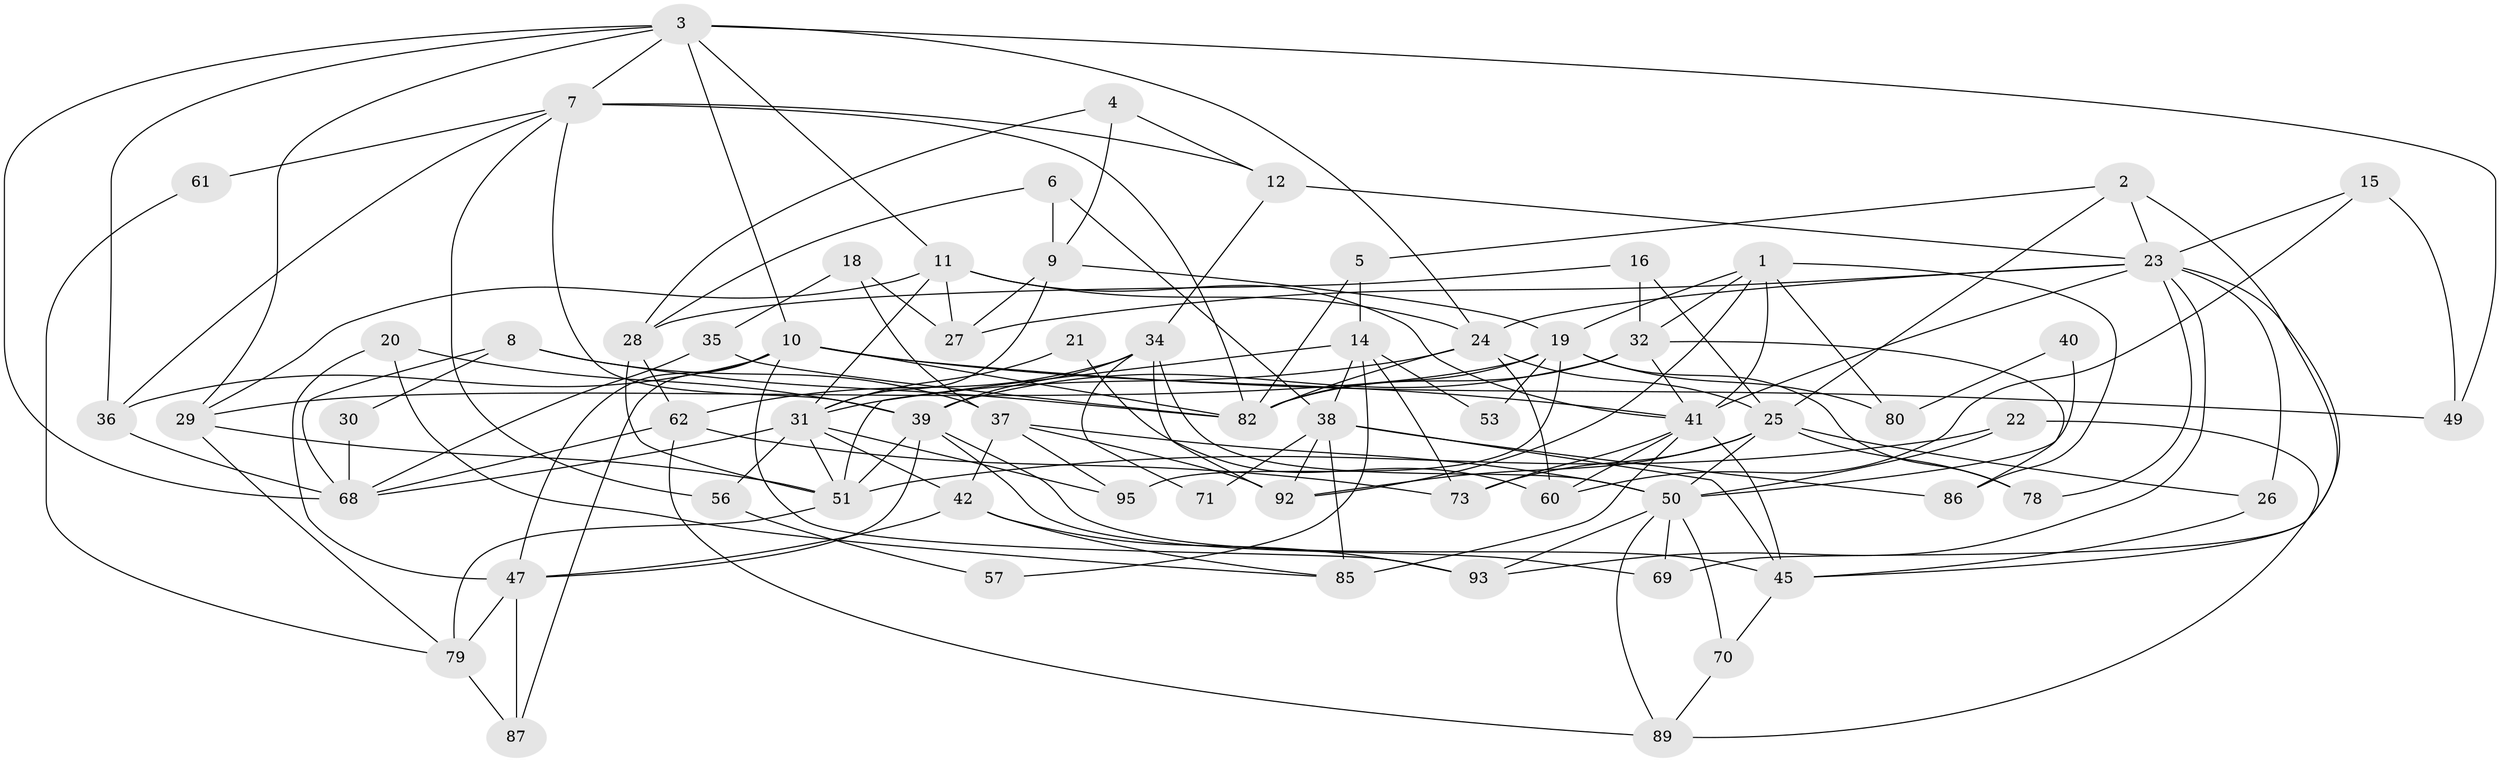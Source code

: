 // Generated by graph-tools (version 1.1) at 2025/52/02/27/25 19:52:03]
// undirected, 66 vertices, 157 edges
graph export_dot {
graph [start="1"]
  node [color=gray90,style=filled];
  1 [super="+13"];
  2;
  3 [super="+72"];
  4;
  5;
  6;
  7 [super="+33"];
  8;
  9 [super="+91"];
  10 [super="+17"];
  11 [super="+44"];
  12 [super="+66"];
  14 [super="+54"];
  15;
  16;
  18 [super="+58"];
  19 [super="+65"];
  20;
  21;
  22;
  23 [super="+64"];
  24 [super="+63"];
  25 [super="+74"];
  26;
  27;
  28 [super="+43"];
  29 [super="+75"];
  30;
  31 [super="+59"];
  32 [super="+55"];
  34 [super="+52"];
  35;
  36 [super="+94"];
  37;
  38 [super="+88"];
  39 [super="+46"];
  40;
  41 [super="+83"];
  42 [super="+81"];
  45 [super="+84"];
  47 [super="+48"];
  49;
  50 [super="+67"];
  51 [super="+77"];
  53;
  56;
  57;
  60;
  61;
  62;
  68 [super="+76"];
  69;
  70;
  71;
  73;
  78;
  79;
  80;
  82 [super="+90"];
  85;
  86;
  87;
  89;
  92;
  93;
  95;
  1 -- 92;
  1 -- 19;
  1 -- 41;
  1 -- 32;
  1 -- 80;
  1 -- 86;
  2 -- 23;
  2 -- 25;
  2 -- 5;
  2 -- 69;
  3 -- 7;
  3 -- 11;
  3 -- 36;
  3 -- 49;
  3 -- 68;
  3 -- 24;
  3 -- 10;
  3 -- 29;
  4 -- 12;
  4 -- 28;
  4 -- 9;
  5 -- 82;
  5 -- 14;
  6 -- 28;
  6 -- 38 [weight=2];
  6 -- 9;
  7 -- 82;
  7 -- 36;
  7 -- 39;
  7 -- 56;
  7 -- 12;
  7 -- 61;
  8 -- 37;
  8 -- 68;
  8 -- 30;
  8 -- 82;
  9 -- 19;
  9 -- 27;
  9 -- 31;
  10 -- 93;
  10 -- 36;
  10 -- 49;
  10 -- 82;
  10 -- 87;
  10 -- 47;
  10 -- 41;
  11 -- 24;
  11 -- 29;
  11 -- 27;
  11 -- 41;
  11 -- 31;
  12 -- 23;
  12 -- 34;
  14 -- 38;
  14 -- 53;
  14 -- 51;
  14 -- 73;
  14 -- 57;
  15 -- 49;
  15 -- 60;
  15 -- 23;
  16 -- 25;
  16 -- 28;
  16 -- 32;
  18 -- 35;
  18 -- 27;
  18 -- 37;
  19 -- 95;
  19 -- 78;
  19 -- 53;
  19 -- 80;
  19 -- 29;
  19 -- 82;
  20 -- 85;
  20 -- 39;
  20 -- 47;
  21 -- 31;
  21 -- 60;
  22 -- 50;
  22 -- 89;
  22 -- 51;
  23 -- 24;
  23 -- 93;
  23 -- 41;
  23 -- 26;
  23 -- 27;
  23 -- 45;
  23 -- 78;
  24 -- 31;
  24 -- 25;
  24 -- 60;
  24 -- 82;
  25 -- 26;
  25 -- 50;
  25 -- 73;
  25 -- 92;
  25 -- 78;
  26 -- 45;
  28 -- 51;
  28 -- 62;
  29 -- 79;
  29 -- 51;
  30 -- 68;
  31 -- 42;
  31 -- 95;
  31 -- 68;
  31 -- 56;
  31 -- 51;
  32 -- 39 [weight=2];
  32 -- 41;
  32 -- 82;
  32 -- 86;
  34 -- 92;
  34 -- 50;
  34 -- 71;
  34 -- 39;
  34 -- 62;
  35 -- 82;
  35 -- 68;
  36 -- 68;
  37 -- 92;
  37 -- 95;
  37 -- 50;
  37 -- 42;
  38 -- 86;
  38 -- 92;
  38 -- 85;
  38 -- 71;
  38 -- 45;
  39 -- 45;
  39 -- 69;
  39 -- 47;
  39 -- 51;
  40 -- 80;
  40 -- 50;
  41 -- 85 [weight=2];
  41 -- 73;
  41 -- 45;
  41 -- 60;
  42 -- 85;
  42 -- 93;
  42 -- 47;
  45 -- 70;
  47 -- 87;
  47 -- 79;
  50 -- 69;
  50 -- 89;
  50 -- 70;
  50 -- 93;
  51 -- 79;
  56 -- 57;
  61 -- 79;
  62 -- 89;
  62 -- 73;
  62 -- 68;
  70 -- 89;
  79 -- 87;
}
